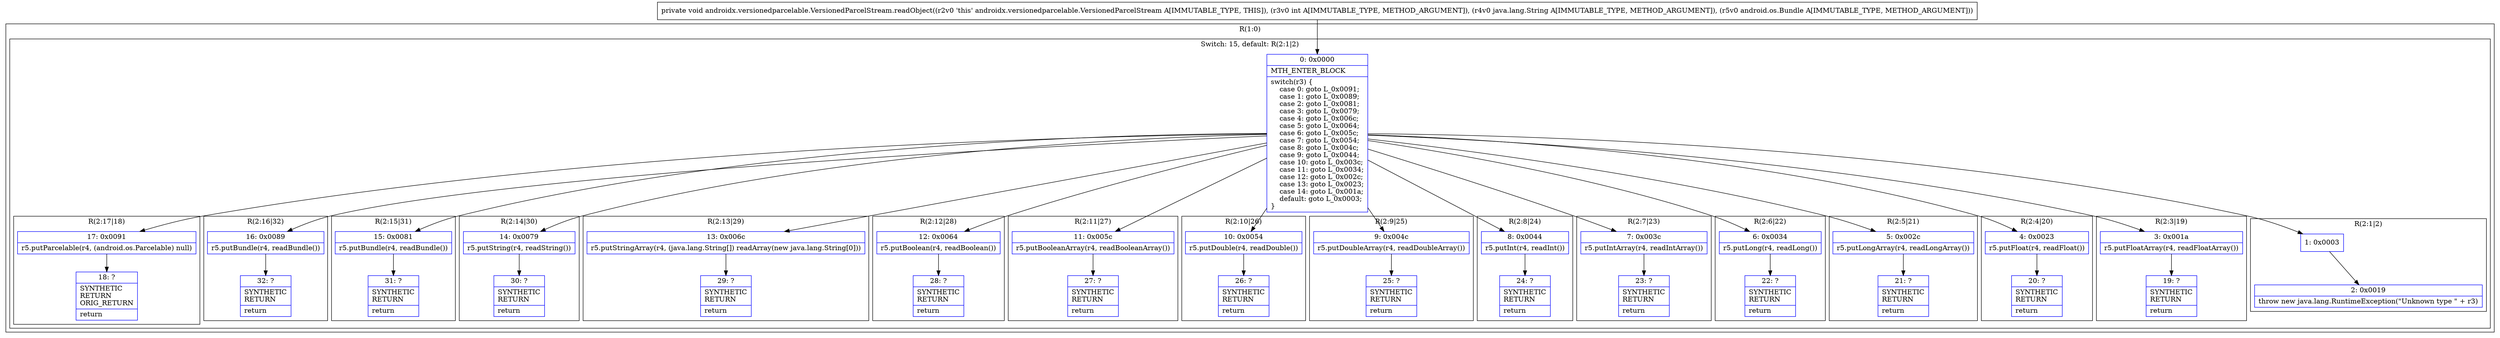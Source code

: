 digraph "CFG forandroidx.versionedparcelable.VersionedParcelStream.readObject(ILjava\/lang\/String;Landroid\/os\/Bundle;)V" {
subgraph cluster_Region_1709987627 {
label = "R(1:0)";
node [shape=record,color=blue];
subgraph cluster_SwitchRegion_2074630118 {
label = "Switch: 15, default: R(2:1|2)";
node [shape=record,color=blue];
Node_0 [shape=record,label="{0\:\ 0x0000|MTH_ENTER_BLOCK\l|switch(r3) \{\l    case 0: goto L_0x0091;\l    case 1: goto L_0x0089;\l    case 2: goto L_0x0081;\l    case 3: goto L_0x0079;\l    case 4: goto L_0x006c;\l    case 5: goto L_0x0064;\l    case 6: goto L_0x005c;\l    case 7: goto L_0x0054;\l    case 8: goto L_0x004c;\l    case 9: goto L_0x0044;\l    case 10: goto L_0x003c;\l    case 11: goto L_0x0034;\l    case 12: goto L_0x002c;\l    case 13: goto L_0x0023;\l    case 14: goto L_0x001a;\l    default: goto L_0x0003;\l\}\l}"];
subgraph cluster_Region_868322367 {
label = "R(2:17|18)";
node [shape=record,color=blue];
Node_17 [shape=record,label="{17\:\ 0x0091|r5.putParcelable(r4, (android.os.Parcelable) null)\l}"];
Node_18 [shape=record,label="{18\:\ ?|SYNTHETIC\lRETURN\lORIG_RETURN\l|return\l}"];
}
subgraph cluster_Region_650278824 {
label = "R(2:16|32)";
node [shape=record,color=blue];
Node_16 [shape=record,label="{16\:\ 0x0089|r5.putBundle(r4, readBundle())\l}"];
Node_32 [shape=record,label="{32\:\ ?|SYNTHETIC\lRETURN\l|return\l}"];
}
subgraph cluster_Region_554707284 {
label = "R(2:15|31)";
node [shape=record,color=blue];
Node_15 [shape=record,label="{15\:\ 0x0081|r5.putBundle(r4, readBundle())\l}"];
Node_31 [shape=record,label="{31\:\ ?|SYNTHETIC\lRETURN\l|return\l}"];
}
subgraph cluster_Region_406736375 {
label = "R(2:14|30)";
node [shape=record,color=blue];
Node_14 [shape=record,label="{14\:\ 0x0079|r5.putString(r4, readString())\l}"];
Node_30 [shape=record,label="{30\:\ ?|SYNTHETIC\lRETURN\l|return\l}"];
}
subgraph cluster_Region_656509627 {
label = "R(2:13|29)";
node [shape=record,color=blue];
Node_13 [shape=record,label="{13\:\ 0x006c|r5.putStringArray(r4, (java.lang.String[]) readArray(new java.lang.String[0]))\l}"];
Node_29 [shape=record,label="{29\:\ ?|SYNTHETIC\lRETURN\l|return\l}"];
}
subgraph cluster_Region_309053120 {
label = "R(2:12|28)";
node [shape=record,color=blue];
Node_12 [shape=record,label="{12\:\ 0x0064|r5.putBoolean(r4, readBoolean())\l}"];
Node_28 [shape=record,label="{28\:\ ?|SYNTHETIC\lRETURN\l|return\l}"];
}
subgraph cluster_Region_839980880 {
label = "R(2:11|27)";
node [shape=record,color=blue];
Node_11 [shape=record,label="{11\:\ 0x005c|r5.putBooleanArray(r4, readBooleanArray())\l}"];
Node_27 [shape=record,label="{27\:\ ?|SYNTHETIC\lRETURN\l|return\l}"];
}
subgraph cluster_Region_1479193872 {
label = "R(2:10|26)";
node [shape=record,color=blue];
Node_10 [shape=record,label="{10\:\ 0x0054|r5.putDouble(r4, readDouble())\l}"];
Node_26 [shape=record,label="{26\:\ ?|SYNTHETIC\lRETURN\l|return\l}"];
}
subgraph cluster_Region_1937086716 {
label = "R(2:9|25)";
node [shape=record,color=blue];
Node_9 [shape=record,label="{9\:\ 0x004c|r5.putDoubleArray(r4, readDoubleArray())\l}"];
Node_25 [shape=record,label="{25\:\ ?|SYNTHETIC\lRETURN\l|return\l}"];
}
subgraph cluster_Region_1063521684 {
label = "R(2:8|24)";
node [shape=record,color=blue];
Node_8 [shape=record,label="{8\:\ 0x0044|r5.putInt(r4, readInt())\l}"];
Node_24 [shape=record,label="{24\:\ ?|SYNTHETIC\lRETURN\l|return\l}"];
}
subgraph cluster_Region_91567807 {
label = "R(2:7|23)";
node [shape=record,color=blue];
Node_7 [shape=record,label="{7\:\ 0x003c|r5.putIntArray(r4, readIntArray())\l}"];
Node_23 [shape=record,label="{23\:\ ?|SYNTHETIC\lRETURN\l|return\l}"];
}
subgraph cluster_Region_150638900 {
label = "R(2:6|22)";
node [shape=record,color=blue];
Node_6 [shape=record,label="{6\:\ 0x0034|r5.putLong(r4, readLong())\l}"];
Node_22 [shape=record,label="{22\:\ ?|SYNTHETIC\lRETURN\l|return\l}"];
}
subgraph cluster_Region_1469532847 {
label = "R(2:5|21)";
node [shape=record,color=blue];
Node_5 [shape=record,label="{5\:\ 0x002c|r5.putLongArray(r4, readLongArray())\l}"];
Node_21 [shape=record,label="{21\:\ ?|SYNTHETIC\lRETURN\l|return\l}"];
}
subgraph cluster_Region_1216406884 {
label = "R(2:4|20)";
node [shape=record,color=blue];
Node_4 [shape=record,label="{4\:\ 0x0023|r5.putFloat(r4, readFloat())\l}"];
Node_20 [shape=record,label="{20\:\ ?|SYNTHETIC\lRETURN\l|return\l}"];
}
subgraph cluster_Region_1684857349 {
label = "R(2:3|19)";
node [shape=record,color=blue];
Node_3 [shape=record,label="{3\:\ 0x001a|r5.putFloatArray(r4, readFloatArray())\l}"];
Node_19 [shape=record,label="{19\:\ ?|SYNTHETIC\lRETURN\l|return\l}"];
}
subgraph cluster_Region_943959181 {
label = "R(2:1|2)";
node [shape=record,color=blue];
Node_1 [shape=record,label="{1\:\ 0x0003}"];
Node_2 [shape=record,label="{2\:\ 0x0019|throw new java.lang.RuntimeException(\"Unknown type \" + r3)\l}"];
}
}
}
MethodNode[shape=record,label="{private void androidx.versionedparcelable.VersionedParcelStream.readObject((r2v0 'this' androidx.versionedparcelable.VersionedParcelStream A[IMMUTABLE_TYPE, THIS]), (r3v0 int A[IMMUTABLE_TYPE, METHOD_ARGUMENT]), (r4v0 java.lang.String A[IMMUTABLE_TYPE, METHOD_ARGUMENT]), (r5v0 android.os.Bundle A[IMMUTABLE_TYPE, METHOD_ARGUMENT])) }"];
MethodNode -> Node_0;
Node_0 -> Node_1;
Node_0 -> Node_3;
Node_0 -> Node_4;
Node_0 -> Node_5;
Node_0 -> Node_6;
Node_0 -> Node_7;
Node_0 -> Node_8;
Node_0 -> Node_9;
Node_0 -> Node_10;
Node_0 -> Node_11;
Node_0 -> Node_12;
Node_0 -> Node_13;
Node_0 -> Node_14;
Node_0 -> Node_15;
Node_0 -> Node_16;
Node_0 -> Node_17;
Node_17 -> Node_18;
Node_16 -> Node_32;
Node_15 -> Node_31;
Node_14 -> Node_30;
Node_13 -> Node_29;
Node_12 -> Node_28;
Node_11 -> Node_27;
Node_10 -> Node_26;
Node_9 -> Node_25;
Node_8 -> Node_24;
Node_7 -> Node_23;
Node_6 -> Node_22;
Node_5 -> Node_21;
Node_4 -> Node_20;
Node_3 -> Node_19;
Node_1 -> Node_2;
}

